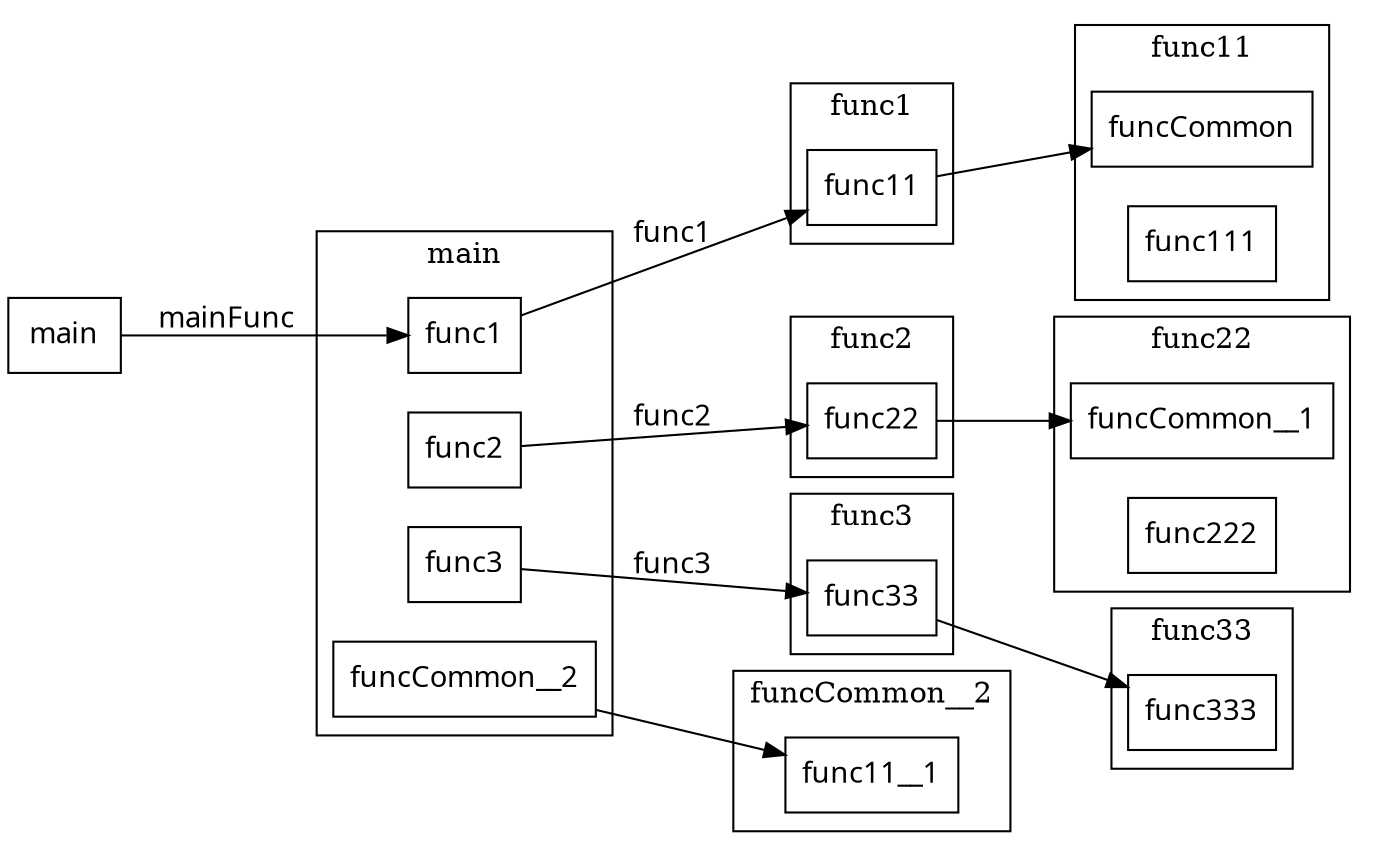 
digraph G {
	rankdir=LR
	edge [fontname="Microsoft YaHei"]
	node [shape=record, fontname="Microsoft YaHei"]	
    main
	subgraph cluster_main {
		label=main
		func1;
		func2;
		func3;
		funcCommon__2;
	}
	subgraph cluster_func1 {
		label=func1
		func11;
	}
	subgraph cluster_func2 {
		label=func2
		func22;
	}
	subgraph cluster_func3 {
		label=func3
		func33;
	}
	subgraph cluster_funcCommon__2 {
		label=funcCommon__2
		func11__1;
	}
	subgraph cluster_func11 {
		label=func11
		funcCommon;
		func111;
	}
	subgraph cluster_func22 {
		label=func22
		funcCommon__1;
		func222;
	}
	subgraph cluster_func33 {
		label=func33
		func333;
	}
	
	main -> func1 [label="mainFunc"]
	func1 -> func11 [label="func1"]
	func2 -> func22 [label="func2"]
	func3 -> func33 [label="func3"]
	funcCommon__2 -> func11__1 [label=""]
	func11 -> funcCommon [label=""]
	func22 -> funcCommon__1 [label=""]
	func33 -> func333 [label=""]

}
